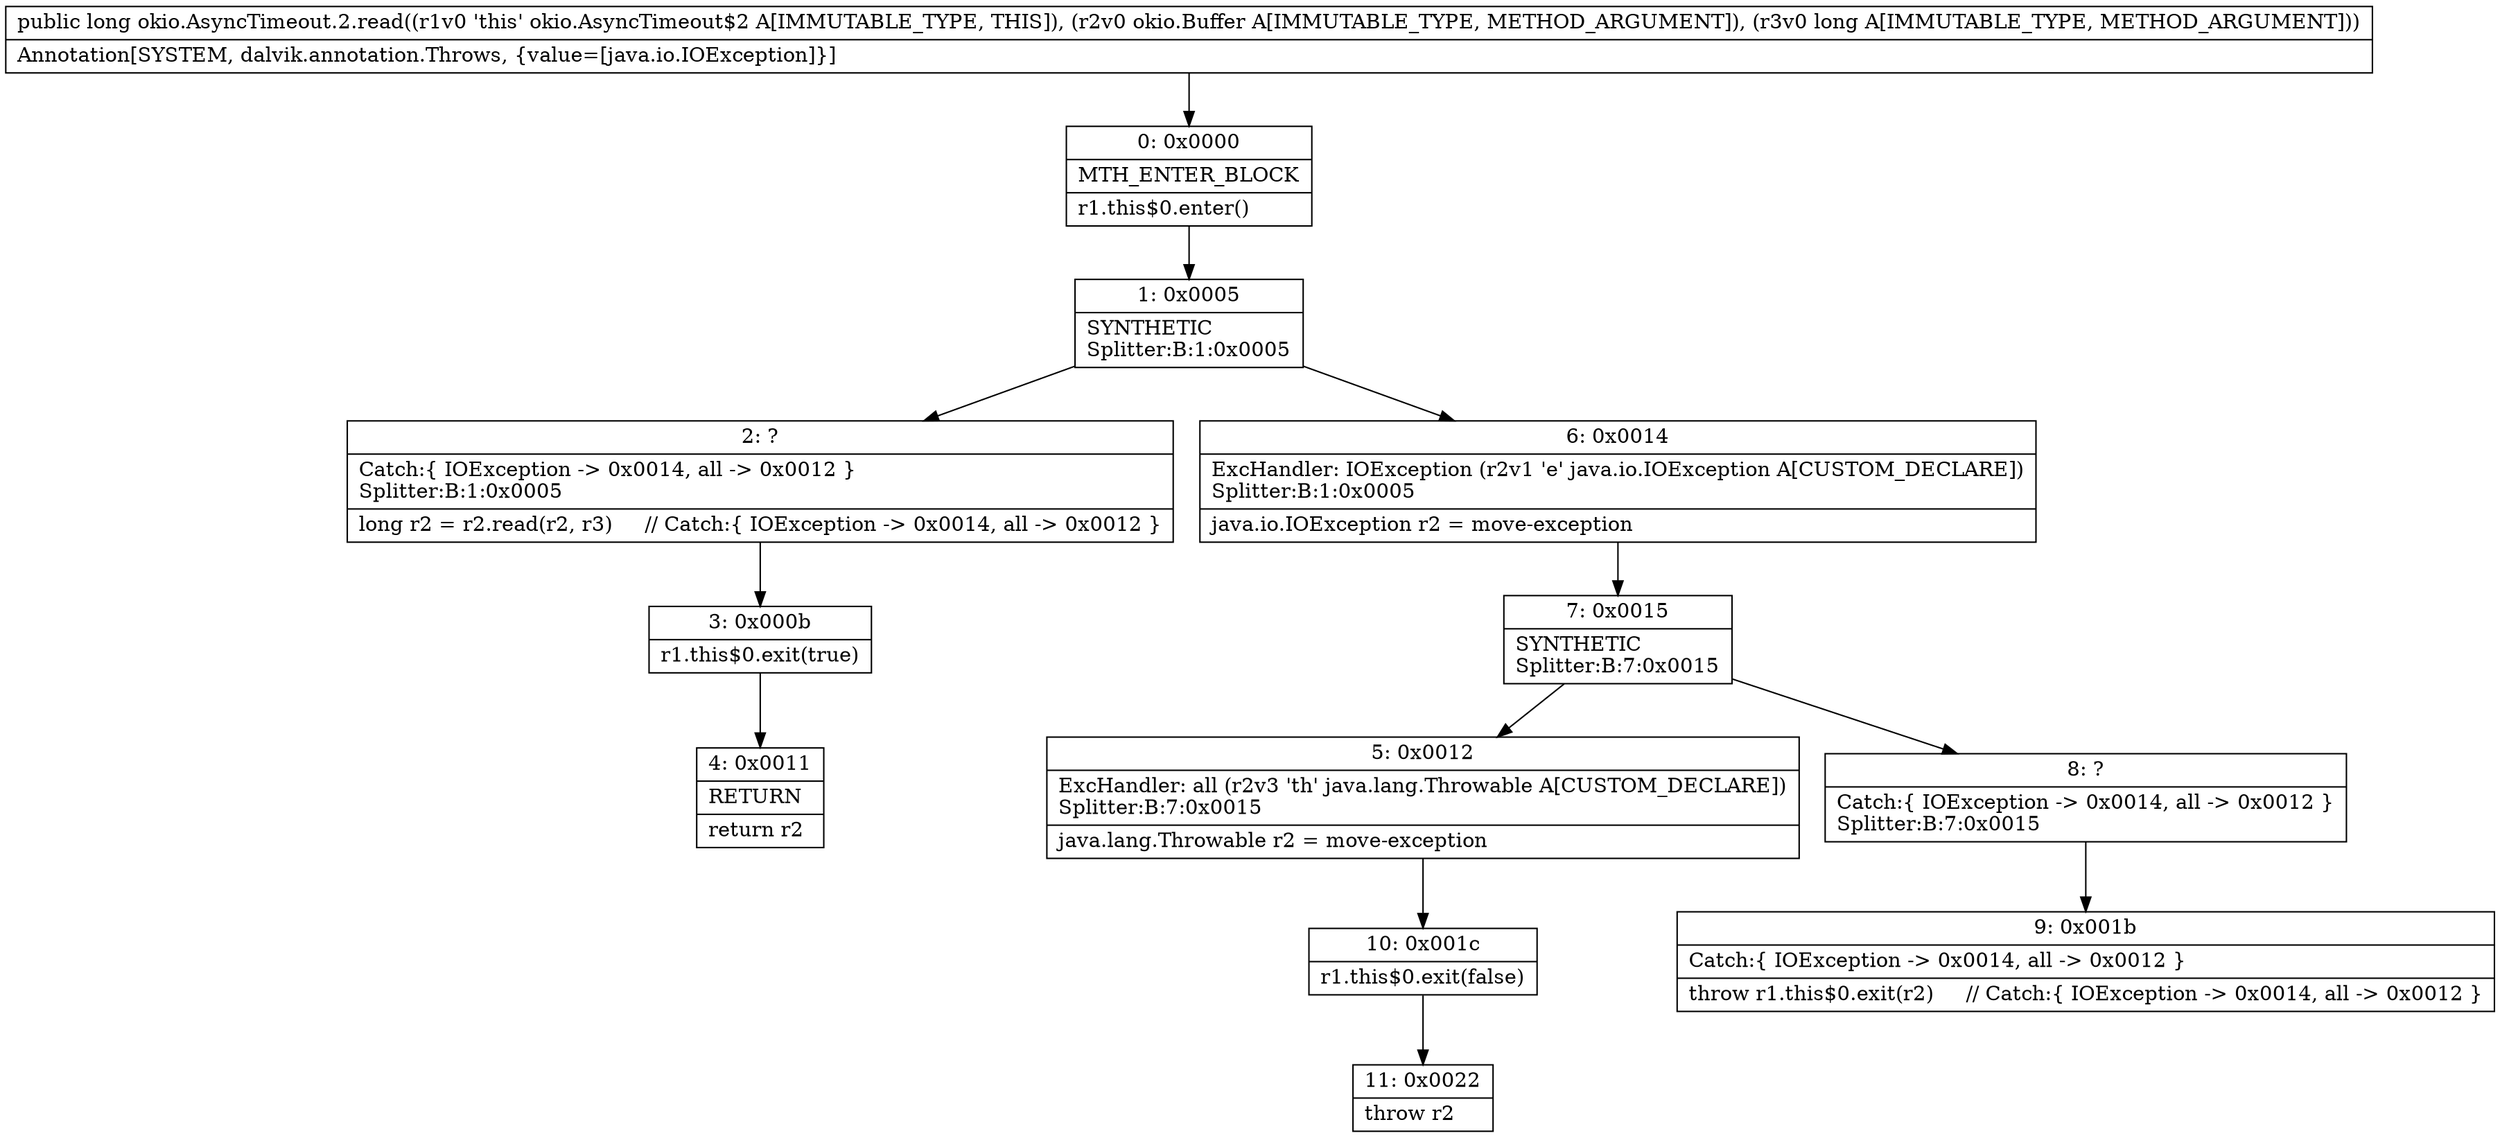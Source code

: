 digraph "CFG forokio.AsyncTimeout.2.read(Lokio\/Buffer;J)J" {
Node_0 [shape=record,label="{0\:\ 0x0000|MTH_ENTER_BLOCK\l|r1.this$0.enter()\l}"];
Node_1 [shape=record,label="{1\:\ 0x0005|SYNTHETIC\lSplitter:B:1:0x0005\l}"];
Node_2 [shape=record,label="{2\:\ ?|Catch:\{ IOException \-\> 0x0014, all \-\> 0x0012 \}\lSplitter:B:1:0x0005\l|long r2 = r2.read(r2, r3)     \/\/ Catch:\{ IOException \-\> 0x0014, all \-\> 0x0012 \}\l}"];
Node_3 [shape=record,label="{3\:\ 0x000b|r1.this$0.exit(true)\l}"];
Node_4 [shape=record,label="{4\:\ 0x0011|RETURN\l|return r2\l}"];
Node_5 [shape=record,label="{5\:\ 0x0012|ExcHandler: all (r2v3 'th' java.lang.Throwable A[CUSTOM_DECLARE])\lSplitter:B:7:0x0015\l|java.lang.Throwable r2 = move\-exception\l}"];
Node_6 [shape=record,label="{6\:\ 0x0014|ExcHandler: IOException (r2v1 'e' java.io.IOException A[CUSTOM_DECLARE])\lSplitter:B:1:0x0005\l|java.io.IOException r2 = move\-exception\l}"];
Node_7 [shape=record,label="{7\:\ 0x0015|SYNTHETIC\lSplitter:B:7:0x0015\l}"];
Node_8 [shape=record,label="{8\:\ ?|Catch:\{ IOException \-\> 0x0014, all \-\> 0x0012 \}\lSplitter:B:7:0x0015\l}"];
Node_9 [shape=record,label="{9\:\ 0x001b|Catch:\{ IOException \-\> 0x0014, all \-\> 0x0012 \}\l|throw r1.this$0.exit(r2)     \/\/ Catch:\{ IOException \-\> 0x0014, all \-\> 0x0012 \}\l}"];
Node_10 [shape=record,label="{10\:\ 0x001c|r1.this$0.exit(false)\l}"];
Node_11 [shape=record,label="{11\:\ 0x0022|throw r2\l}"];
MethodNode[shape=record,label="{public long okio.AsyncTimeout.2.read((r1v0 'this' okio.AsyncTimeout$2 A[IMMUTABLE_TYPE, THIS]), (r2v0 okio.Buffer A[IMMUTABLE_TYPE, METHOD_ARGUMENT]), (r3v0 long A[IMMUTABLE_TYPE, METHOD_ARGUMENT]))  | Annotation[SYSTEM, dalvik.annotation.Throws, \{value=[java.io.IOException]\}]\l}"];
MethodNode -> Node_0;
Node_0 -> Node_1;
Node_1 -> Node_2;
Node_1 -> Node_6;
Node_2 -> Node_3;
Node_3 -> Node_4;
Node_5 -> Node_10;
Node_6 -> Node_7;
Node_7 -> Node_8;
Node_7 -> Node_5;
Node_8 -> Node_9;
Node_10 -> Node_11;
}

